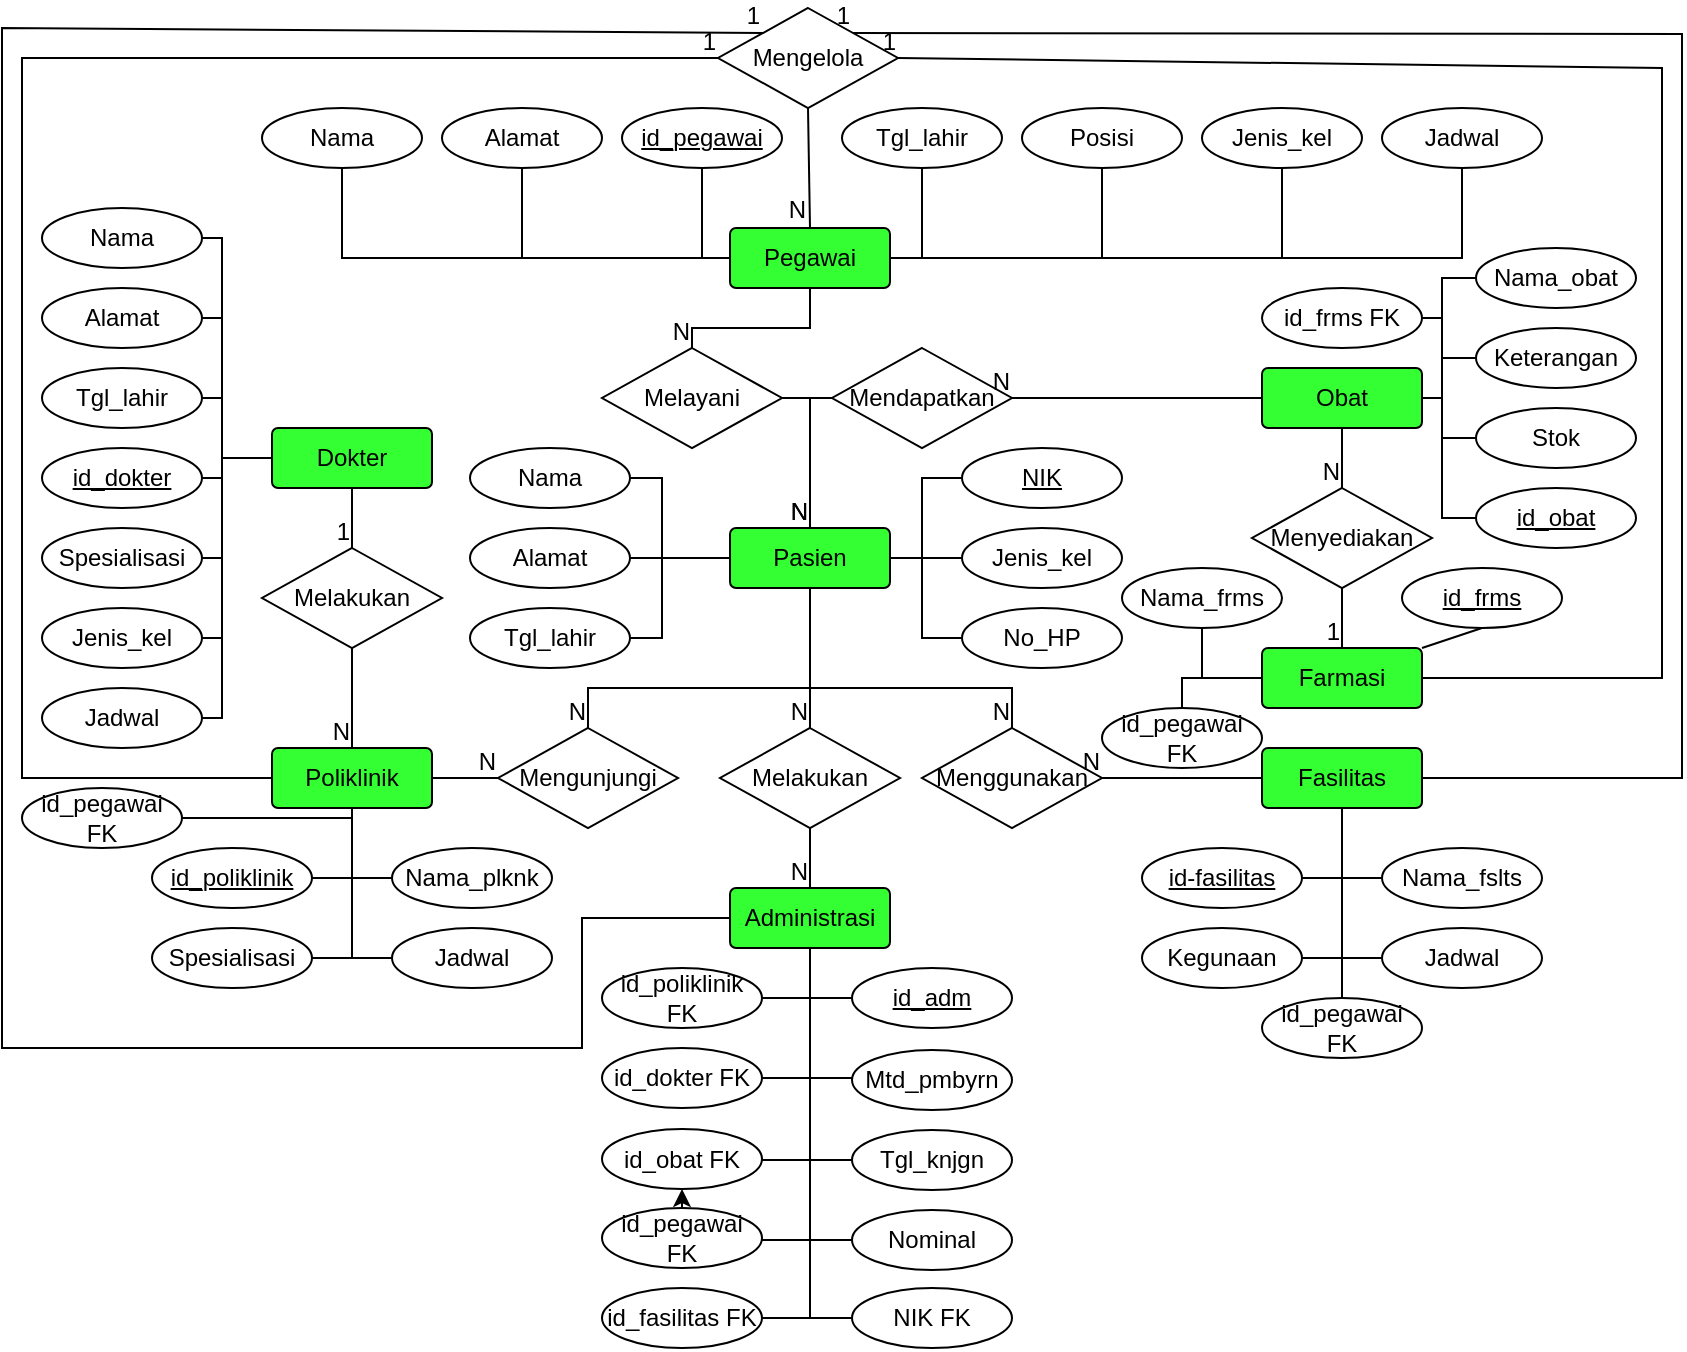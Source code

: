 <mxfile version="26.0.4">
  <diagram name="Halaman-1" id="hF6kQiKR3apISdms7EQg">
    <mxGraphModel dx="1034" dy="1627" grid="1" gridSize="10" guides="1" tooltips="1" connect="1" arrows="1" fold="1" page="1" pageScale="1" pageWidth="827" pageHeight="1169" math="0" shadow="0">
      <root>
        <mxCell id="0" />
        <mxCell id="1" parent="0" />
        <mxCell id="pL62GG7J2505InTliQbV-1" value="Pasien" style="rounded=1;arcSize=10;whiteSpace=wrap;html=1;align=center;fillColor=#33FF33;" parent="1" vertex="1">
          <mxGeometry x="484" y="-820" width="80" height="30" as="geometry" />
        </mxCell>
        <mxCell id="pL62GG7J2505InTliQbV-2" value="Administrasi" style="rounded=1;arcSize=10;whiteSpace=wrap;html=1;align=center;fillColor=#33FF33;" parent="1" vertex="1">
          <mxGeometry x="484" y="-640" width="80" height="30" as="geometry" />
        </mxCell>
        <mxCell id="pL62GG7J2505InTliQbV-3" value="Poliklinik" style="rounded=1;arcSize=10;whiteSpace=wrap;html=1;align=center;fillColor=#33FF33;" parent="1" vertex="1">
          <mxGeometry x="255" y="-710" width="80" height="30" as="geometry" />
        </mxCell>
        <mxCell id="pL62GG7J2505InTliQbV-4" value="Dokter" style="rounded=1;arcSize=10;whiteSpace=wrap;html=1;align=center;fillColor=#33FF33;" parent="1" vertex="1">
          <mxGeometry x="255" y="-870" width="80" height="30" as="geometry" />
        </mxCell>
        <mxCell id="pL62GG7J2505InTliQbV-5" value="Farmasi" style="rounded=1;arcSize=10;whiteSpace=wrap;html=1;align=center;fillColor=#33FF33;" parent="1" vertex="1">
          <mxGeometry x="750" y="-760" width="80" height="30" as="geometry" />
        </mxCell>
        <mxCell id="pL62GG7J2505InTliQbV-6" value="Obat" style="rounded=1;arcSize=10;whiteSpace=wrap;html=1;align=center;fillColor=#33FF33;" parent="1" vertex="1">
          <mxGeometry x="750" y="-900" width="80" height="30" as="geometry" />
        </mxCell>
        <mxCell id="pL62GG7J2505InTliQbV-7" value="Pegawai" style="rounded=1;arcSize=10;whiteSpace=wrap;html=1;align=center;fillColor=#33FF33;" parent="1" vertex="1">
          <mxGeometry x="484" y="-970" width="80" height="30" as="geometry" />
        </mxCell>
        <mxCell id="pL62GG7J2505InTliQbV-8" value="Fasilitas" style="rounded=1;arcSize=10;whiteSpace=wrap;html=1;align=center;fillColor=#33FF33;" parent="1" vertex="1">
          <mxGeometry x="750" y="-710" width="80" height="30" as="geometry" />
        </mxCell>
        <mxCell id="8eHXAUedLKpR5EIVdrg8-1" value="NIK" style="ellipse;whiteSpace=wrap;html=1;align=center;fontStyle=4;" parent="1" vertex="1">
          <mxGeometry x="600" y="-860" width="80" height="30" as="geometry" />
        </mxCell>
        <mxCell id="8eHXAUedLKpR5EIVdrg8-2" value="Alamat" style="ellipse;whiteSpace=wrap;html=1;align=center;" parent="1" vertex="1">
          <mxGeometry x="354" y="-820" width="80" height="30" as="geometry" />
        </mxCell>
        <mxCell id="8eHXAUedLKpR5EIVdrg8-3" value="Nama" style="ellipse;whiteSpace=wrap;html=1;align=center;" parent="1" vertex="1">
          <mxGeometry x="354" y="-860" width="80" height="30" as="geometry" />
        </mxCell>
        <mxCell id="8eHXAUedLKpR5EIVdrg8-4" value="Tgl_lahir" style="ellipse;whiteSpace=wrap;html=1;align=center;" parent="1" vertex="1">
          <mxGeometry x="354" y="-780" width="80" height="30" as="geometry" />
        </mxCell>
        <mxCell id="8eHXAUedLKpR5EIVdrg8-5" value="No_HP" style="ellipse;whiteSpace=wrap;html=1;align=center;" parent="1" vertex="1">
          <mxGeometry x="600" y="-780" width="80" height="30" as="geometry" />
        </mxCell>
        <mxCell id="8eHXAUedLKpR5EIVdrg8-14" value="Melakukan" style="shape=rhombus;perimeter=rhombusPerimeter;whiteSpace=wrap;html=1;align=center;" parent="1" vertex="1">
          <mxGeometry x="479" y="-720" width="90" height="50" as="geometry" />
        </mxCell>
        <mxCell id="8eHXAUedLKpR5EIVdrg8-17" value="" style="endArrow=none;html=1;rounded=0;entryX=0.5;entryY=0;entryDx=0;entryDy=0;exitX=0.5;exitY=1;exitDx=0;exitDy=0;" parent="1" source="pL62GG7J2505InTliQbV-1" target="8eHXAUedLKpR5EIVdrg8-14" edge="1">
          <mxGeometry relative="1" as="geometry">
            <mxPoint x="364" y="-700" as="sourcePoint" />
            <mxPoint x="524" y="-700" as="targetPoint" />
          </mxGeometry>
        </mxCell>
        <mxCell id="8eHXAUedLKpR5EIVdrg8-18" value="N" style="resizable=0;html=1;whiteSpace=wrap;align=right;verticalAlign=bottom;" parent="8eHXAUedLKpR5EIVdrg8-17" connectable="0" vertex="1">
          <mxGeometry x="1" relative="1" as="geometry" />
        </mxCell>
        <mxCell id="8eHXAUedLKpR5EIVdrg8-19" value="" style="endArrow=none;html=1;rounded=0;entryX=0.5;entryY=0;entryDx=0;entryDy=0;exitX=0.5;exitY=1;exitDx=0;exitDy=0;" parent="1" source="8eHXAUedLKpR5EIVdrg8-14" target="pL62GG7J2505InTliQbV-2" edge="1">
          <mxGeometry relative="1" as="geometry">
            <mxPoint x="550" y="-660" as="sourcePoint" />
            <mxPoint x="524" y="-630" as="targetPoint" />
          </mxGeometry>
        </mxCell>
        <mxCell id="8eHXAUedLKpR5EIVdrg8-20" value="N" style="resizable=0;html=1;whiteSpace=wrap;align=right;verticalAlign=bottom;" parent="8eHXAUedLKpR5EIVdrg8-19" connectable="0" vertex="1">
          <mxGeometry x="1" relative="1" as="geometry" />
        </mxCell>
        <mxCell id="8eHXAUedLKpR5EIVdrg8-21" value="id_adm" style="ellipse;whiteSpace=wrap;html=1;align=center;fontStyle=4;" parent="1" vertex="1">
          <mxGeometry x="545" y="-600" width="80" height="30" as="geometry" />
        </mxCell>
        <mxCell id="8eHXAUedLKpR5EIVdrg8-22" value="Mtd_pmbyrn" style="ellipse;whiteSpace=wrap;html=1;align=center;" parent="1" vertex="1">
          <mxGeometry x="545" y="-559" width="80" height="30" as="geometry" />
        </mxCell>
        <mxCell id="8eHXAUedLKpR5EIVdrg8-23" value="Tgl_knjgn" style="ellipse;whiteSpace=wrap;html=1;align=center;" parent="1" vertex="1">
          <mxGeometry x="545" y="-519" width="80" height="30" as="geometry" />
        </mxCell>
        <mxCell id="8eHXAUedLKpR5EIVdrg8-27" value="Mendapatkan" style="shape=rhombus;perimeter=rhombusPerimeter;whiteSpace=wrap;html=1;align=center;" parent="1" vertex="1">
          <mxGeometry x="535" y="-910" width="90" height="50" as="geometry" />
        </mxCell>
        <mxCell id="8eHXAUedLKpR5EIVdrg8-30" value="Menyediakan" style="shape=rhombus;perimeter=rhombusPerimeter;whiteSpace=wrap;html=1;align=center;" parent="1" vertex="1">
          <mxGeometry x="745" y="-840" width="90" height="50" as="geometry" />
        </mxCell>
        <mxCell id="8eHXAUedLKpR5EIVdrg8-31" value="" style="endArrow=none;html=1;rounded=0;exitX=0;exitY=0.5;exitDx=0;exitDy=0;entryX=0.5;entryY=0;entryDx=0;entryDy=0;" parent="1" source="8eHXAUedLKpR5EIVdrg8-27" target="pL62GG7J2505InTliQbV-1" edge="1">
          <mxGeometry relative="1" as="geometry">
            <mxPoint x="675" y="-750" as="sourcePoint" />
            <mxPoint x="741" y="-910" as="targetPoint" />
            <Array as="points">
              <mxPoint x="524" y="-885" />
            </Array>
          </mxGeometry>
        </mxCell>
        <mxCell id="8eHXAUedLKpR5EIVdrg8-32" value="N" style="resizable=0;html=1;whiteSpace=wrap;align=right;verticalAlign=bottom;" parent="8eHXAUedLKpR5EIVdrg8-31" connectable="0" vertex="1">
          <mxGeometry x="1" relative="1" as="geometry" />
        </mxCell>
        <mxCell id="8eHXAUedLKpR5EIVdrg8-33" value="" style="endArrow=none;html=1;rounded=0;entryX=1;entryY=0.5;entryDx=0;entryDy=0;exitX=0;exitY=0.5;exitDx=0;exitDy=0;" parent="1" source="pL62GG7J2505InTliQbV-6" target="8eHXAUedLKpR5EIVdrg8-27" edge="1">
          <mxGeometry relative="1" as="geometry">
            <mxPoint x="685" y="-740" as="sourcePoint" />
            <mxPoint x="685" y="-700" as="targetPoint" />
          </mxGeometry>
        </mxCell>
        <mxCell id="8eHXAUedLKpR5EIVdrg8-34" value="N" style="resizable=0;html=1;whiteSpace=wrap;align=right;verticalAlign=bottom;" parent="8eHXAUedLKpR5EIVdrg8-33" connectable="0" vertex="1">
          <mxGeometry x="1" relative="1" as="geometry" />
        </mxCell>
        <mxCell id="8eHXAUedLKpR5EIVdrg8-37" value="" style="endArrow=none;html=1;rounded=0;exitX=0.5;exitY=1;exitDx=0;exitDy=0;entryX=0.5;entryY=0;entryDx=0;entryDy=0;" parent="1" source="pL62GG7J2505InTliQbV-6" target="8eHXAUedLKpR5EIVdrg8-30" edge="1">
          <mxGeometry relative="1" as="geometry">
            <mxPoint x="685" y="-960" as="sourcePoint" />
            <mxPoint x="741" y="-960" as="targetPoint" />
          </mxGeometry>
        </mxCell>
        <mxCell id="8eHXAUedLKpR5EIVdrg8-38" value="N" style="resizable=0;html=1;whiteSpace=wrap;align=right;verticalAlign=bottom;" parent="8eHXAUedLKpR5EIVdrg8-37" connectable="0" vertex="1">
          <mxGeometry x="1" relative="1" as="geometry" />
        </mxCell>
        <mxCell id="8eHXAUedLKpR5EIVdrg8-39" value="Menggunakan" style="shape=rhombus;perimeter=rhombusPerimeter;whiteSpace=wrap;html=1;align=center;" parent="1" vertex="1">
          <mxGeometry x="580" y="-720" width="90" height="50" as="geometry" />
        </mxCell>
        <mxCell id="8eHXAUedLKpR5EIVdrg8-40" value="Mengunjungi" style="shape=rhombus;perimeter=rhombusPerimeter;whiteSpace=wrap;html=1;align=center;" parent="1" vertex="1">
          <mxGeometry x="368" y="-720" width="90" height="50" as="geometry" />
        </mxCell>
        <mxCell id="8eHXAUedLKpR5EIVdrg8-41" value="" style="endArrow=none;html=1;rounded=0;entryX=0.5;entryY=0;entryDx=0;entryDy=0;exitX=0.5;exitY=1;exitDx=0;exitDy=0;" parent="1" source="pL62GG7J2505InTliQbV-1" target="8eHXAUedLKpR5EIVdrg8-40" edge="1">
          <mxGeometry relative="1" as="geometry">
            <mxPoint x="534" y="-780" as="sourcePoint" />
            <mxPoint x="534" y="-740" as="targetPoint" />
            <Array as="points">
              <mxPoint x="524" y="-740" />
              <mxPoint x="413" y="-740" />
            </Array>
          </mxGeometry>
        </mxCell>
        <mxCell id="8eHXAUedLKpR5EIVdrg8-42" value="N" style="resizable=0;html=1;whiteSpace=wrap;align=right;verticalAlign=bottom;" parent="8eHXAUedLKpR5EIVdrg8-41" connectable="0" vertex="1">
          <mxGeometry x="1" relative="1" as="geometry" />
        </mxCell>
        <mxCell id="8eHXAUedLKpR5EIVdrg8-43" value="" style="endArrow=none;html=1;rounded=0;entryX=0.5;entryY=0;entryDx=0;entryDy=0;exitX=0.5;exitY=1;exitDx=0;exitDy=0;" parent="1" source="pL62GG7J2505InTliQbV-1" target="8eHXAUedLKpR5EIVdrg8-39" edge="1">
          <mxGeometry relative="1" as="geometry">
            <mxPoint x="544" y="-770" as="sourcePoint" />
            <mxPoint x="544" y="-730" as="targetPoint" />
            <Array as="points">
              <mxPoint x="524" y="-740" />
              <mxPoint x="625" y="-740" />
            </Array>
          </mxGeometry>
        </mxCell>
        <mxCell id="8eHXAUedLKpR5EIVdrg8-44" value="N" style="resizable=0;html=1;whiteSpace=wrap;align=right;verticalAlign=bottom;" parent="8eHXAUedLKpR5EIVdrg8-43" connectable="0" vertex="1">
          <mxGeometry x="1" relative="1" as="geometry" />
        </mxCell>
        <mxCell id="8eHXAUedLKpR5EIVdrg8-45" value="" style="endArrow=none;html=1;rounded=0;exitX=1;exitY=0.5;exitDx=0;exitDy=0;entryX=0;entryY=0.5;entryDx=0;entryDy=0;" parent="1" source="pL62GG7J2505InTliQbV-3" target="8eHXAUedLKpR5EIVdrg8-40" edge="1">
          <mxGeometry relative="1" as="geometry">
            <mxPoint x="549" y="-730" as="sourcePoint" />
            <mxPoint x="355" y="-670" as="targetPoint" />
          </mxGeometry>
        </mxCell>
        <mxCell id="8eHXAUedLKpR5EIVdrg8-46" value="N" style="resizable=0;html=1;whiteSpace=wrap;align=right;verticalAlign=bottom;" parent="8eHXAUedLKpR5EIVdrg8-45" connectable="0" vertex="1">
          <mxGeometry x="1" relative="1" as="geometry" />
        </mxCell>
        <mxCell id="8eHXAUedLKpR5EIVdrg8-47" value="" style="endArrow=none;html=1;rounded=0;entryX=1;entryY=0.5;entryDx=0;entryDy=0;exitX=0;exitY=0.5;exitDx=0;exitDy=0;" parent="1" source="pL62GG7J2505InTliQbV-8" target="8eHXAUedLKpR5EIVdrg8-39" edge="1">
          <mxGeometry relative="1" as="geometry">
            <mxPoint x="685" y="-680" as="sourcePoint" />
            <mxPoint x="755" y="-670" as="targetPoint" />
          </mxGeometry>
        </mxCell>
        <mxCell id="8eHXAUedLKpR5EIVdrg8-48" value="N" style="resizable=0;html=1;whiteSpace=wrap;align=right;verticalAlign=bottom;" parent="8eHXAUedLKpR5EIVdrg8-47" connectable="0" vertex="1">
          <mxGeometry x="1" relative="1" as="geometry" />
        </mxCell>
        <mxCell id="8eHXAUedLKpR5EIVdrg8-49" value="Melakukan" style="shape=rhombus;perimeter=rhombusPerimeter;whiteSpace=wrap;html=1;align=center;" parent="1" vertex="1">
          <mxGeometry x="250" y="-810" width="90" height="50" as="geometry" />
        </mxCell>
        <mxCell id="8eHXAUedLKpR5EIVdrg8-50" value="" style="endArrow=none;html=1;rounded=0;exitX=0.5;exitY=1;exitDx=0;exitDy=0;entryX=0.5;entryY=0;entryDx=0;entryDy=0;" parent="1" source="8eHXAUedLKpR5EIVdrg8-49" target="pL62GG7J2505InTliQbV-3" edge="1">
          <mxGeometry relative="1" as="geometry">
            <mxPoint x="350" y="-715" as="sourcePoint" />
            <mxPoint x="383" y="-715" as="targetPoint" />
          </mxGeometry>
        </mxCell>
        <mxCell id="8eHXAUedLKpR5EIVdrg8-51" value="N" style="resizable=0;html=1;whiteSpace=wrap;align=right;verticalAlign=bottom;" parent="8eHXAUedLKpR5EIVdrg8-50" connectable="0" vertex="1">
          <mxGeometry x="1" relative="1" as="geometry" />
        </mxCell>
        <mxCell id="8eHXAUedLKpR5EIVdrg8-52" value="" style="endArrow=none;html=1;rounded=0;exitX=0.5;exitY=1;exitDx=0;exitDy=0;entryX=0.5;entryY=0;entryDx=0;entryDy=0;" parent="1" source="pL62GG7J2505InTliQbV-4" target="8eHXAUedLKpR5EIVdrg8-49" edge="1">
          <mxGeometry relative="1" as="geometry">
            <mxPoint x="470" y="-750" as="sourcePoint" />
            <mxPoint x="630" y="-750" as="targetPoint" />
          </mxGeometry>
        </mxCell>
        <mxCell id="8eHXAUedLKpR5EIVdrg8-53" value="1" style="resizable=0;html=1;whiteSpace=wrap;align=right;verticalAlign=bottom;" parent="8eHXAUedLKpR5EIVdrg8-52" connectable="0" vertex="1">
          <mxGeometry x="1" relative="1" as="geometry" />
        </mxCell>
        <mxCell id="8eHXAUedLKpR5EIVdrg8-54" value="" style="endArrow=none;html=1;rounded=0;exitX=0.5;exitY=1;exitDx=0;exitDy=0;entryX=0.5;entryY=0;entryDx=0;entryDy=0;" parent="1" source="8eHXAUedLKpR5EIVdrg8-30" target="pL62GG7J2505InTliQbV-5" edge="1">
          <mxGeometry relative="1" as="geometry">
            <mxPoint x="451" y="-800" as="sourcePoint" />
            <mxPoint x="451" y="-770" as="targetPoint" />
          </mxGeometry>
        </mxCell>
        <mxCell id="8eHXAUedLKpR5EIVdrg8-55" value="1" style="resizable=0;html=1;whiteSpace=wrap;align=right;verticalAlign=bottom;" parent="8eHXAUedLKpR5EIVdrg8-54" connectable="0" vertex="1">
          <mxGeometry x="1" relative="1" as="geometry" />
        </mxCell>
        <mxCell id="8eHXAUedLKpR5EIVdrg8-56" value="Melayani" style="shape=rhombus;perimeter=rhombusPerimeter;whiteSpace=wrap;html=1;align=center;" parent="1" vertex="1">
          <mxGeometry x="420" y="-910" width="90" height="50" as="geometry" />
        </mxCell>
        <mxCell id="8eHXAUedLKpR5EIVdrg8-57" value="Mengelola" style="shape=rhombus;perimeter=rhombusPerimeter;whiteSpace=wrap;html=1;align=center;" parent="1" vertex="1">
          <mxGeometry x="478" y="-1080" width="90" height="50" as="geometry" />
        </mxCell>
        <mxCell id="8eHXAUedLKpR5EIVdrg8-63" value="" style="endArrow=none;html=1;rounded=0;exitX=1;exitY=0.5;exitDx=0;exitDy=0;entryX=0.5;entryY=0;entryDx=0;entryDy=0;" parent="1" source="8eHXAUedLKpR5EIVdrg8-56" target="pL62GG7J2505InTliQbV-1" edge="1">
          <mxGeometry relative="1" as="geometry">
            <mxPoint x="653" y="-872" as="sourcePoint" />
            <mxPoint x="574" y="-810" as="targetPoint" />
            <Array as="points">
              <mxPoint x="524" y="-885" />
              <mxPoint x="524" y="-840" />
            </Array>
          </mxGeometry>
        </mxCell>
        <mxCell id="8eHXAUedLKpR5EIVdrg8-64" value="N" style="resizable=0;html=1;whiteSpace=wrap;align=right;verticalAlign=bottom;" parent="8eHXAUedLKpR5EIVdrg8-63" connectable="0" vertex="1">
          <mxGeometry x="1" relative="1" as="geometry" />
        </mxCell>
        <mxCell id="8eHXAUedLKpR5EIVdrg8-65" value="" style="endArrow=none;html=1;rounded=0;exitX=0.5;exitY=1;exitDx=0;exitDy=0;entryX=0.5;entryY=0;entryDx=0;entryDy=0;" parent="1" source="pL62GG7J2505InTliQbV-7" target="8eHXAUedLKpR5EIVdrg8-56" edge="1">
          <mxGeometry relative="1" as="geometry">
            <mxPoint x="663" y="-862" as="sourcePoint" />
            <mxPoint x="584" y="-800" as="targetPoint" />
            <Array as="points">
              <mxPoint x="524" y="-920" />
              <mxPoint x="465" y="-920" />
            </Array>
          </mxGeometry>
        </mxCell>
        <mxCell id="8eHXAUedLKpR5EIVdrg8-66" value="N" style="resizable=0;html=1;whiteSpace=wrap;align=right;verticalAlign=bottom;" parent="8eHXAUedLKpR5EIVdrg8-65" connectable="0" vertex="1">
          <mxGeometry x="1" relative="1" as="geometry" />
        </mxCell>
        <mxCell id="8eHXAUedLKpR5EIVdrg8-67" value="" style="endArrow=none;html=1;rounded=0;entryX=0;entryY=0.5;entryDx=0;entryDy=0;exitX=0;exitY=0.5;exitDx=0;exitDy=0;" parent="1" source="pL62GG7J2505InTliQbV-3" target="8eHXAUedLKpR5EIVdrg8-57" edge="1">
          <mxGeometry relative="1" as="geometry">
            <mxPoint x="250" y="-660" as="sourcePoint" />
            <mxPoint x="620" y="-990" as="targetPoint" />
            <Array as="points">
              <mxPoint x="130" y="-695" />
              <mxPoint x="130" y="-1055" />
            </Array>
          </mxGeometry>
        </mxCell>
        <mxCell id="8eHXAUedLKpR5EIVdrg8-68" value="1" style="resizable=0;html=1;whiteSpace=wrap;align=right;verticalAlign=bottom;" parent="8eHXAUedLKpR5EIVdrg8-67" connectable="0" vertex="1">
          <mxGeometry x="1" relative="1" as="geometry" />
        </mxCell>
        <mxCell id="8eHXAUedLKpR5EIVdrg8-69" value="" style="endArrow=none;html=1;rounded=0;entryX=1;entryY=0.5;entryDx=0;entryDy=0;exitX=1;exitY=0.5;exitDx=0;exitDy=0;" parent="1" source="pL62GG7J2505InTliQbV-5" target="8eHXAUedLKpR5EIVdrg8-57" edge="1">
          <mxGeometry relative="1" as="geometry">
            <mxPoint x="850" y="-740" as="sourcePoint" />
            <mxPoint x="305" y="-800" as="targetPoint" />
            <Array as="points">
              <mxPoint x="950" y="-745" />
              <mxPoint x="950" y="-1050" />
            </Array>
          </mxGeometry>
        </mxCell>
        <mxCell id="8eHXAUedLKpR5EIVdrg8-70" value="1" style="resizable=0;html=1;whiteSpace=wrap;align=right;verticalAlign=bottom;" parent="8eHXAUedLKpR5EIVdrg8-69" connectable="0" vertex="1">
          <mxGeometry x="1" relative="1" as="geometry" />
        </mxCell>
        <mxCell id="8eHXAUedLKpR5EIVdrg8-71" value="" style="endArrow=none;html=1;rounded=0;entryX=0;entryY=0;entryDx=0;entryDy=0;exitX=0;exitY=0.5;exitDx=0;exitDy=0;" parent="1" source="pL62GG7J2505InTliQbV-2" target="8eHXAUedLKpR5EIVdrg8-57" edge="1">
          <mxGeometry relative="1" as="geometry">
            <mxPoint x="210" y="-670" as="sourcePoint" />
            <mxPoint x="305" y="-800" as="targetPoint" />
            <Array as="points">
              <mxPoint x="470" y="-625" />
              <mxPoint x="410" y="-625" />
              <mxPoint x="410" y="-560" />
              <mxPoint x="120" y="-560" />
              <mxPoint x="120" y="-1070" />
            </Array>
          </mxGeometry>
        </mxCell>
        <mxCell id="8eHXAUedLKpR5EIVdrg8-72" value="1" style="resizable=0;html=1;whiteSpace=wrap;align=right;verticalAlign=bottom;" parent="8eHXAUedLKpR5EIVdrg8-71" connectable="0" vertex="1">
          <mxGeometry x="1" relative="1" as="geometry" />
        </mxCell>
        <mxCell id="8eHXAUedLKpR5EIVdrg8-73" value="" style="endArrow=none;html=1;rounded=0;exitX=1;exitY=0.5;exitDx=0;exitDy=0;entryX=1;entryY=0;entryDx=0;entryDy=0;" parent="1" source="pL62GG7J2505InTliQbV-8" target="8eHXAUedLKpR5EIVdrg8-57" edge="1">
          <mxGeometry relative="1" as="geometry">
            <mxPoint x="305" y="-830" as="sourcePoint" />
            <mxPoint x="305" y="-800" as="targetPoint" />
            <Array as="points">
              <mxPoint x="960" y="-695" />
              <mxPoint x="960" y="-1067" />
            </Array>
          </mxGeometry>
        </mxCell>
        <mxCell id="8eHXAUedLKpR5EIVdrg8-74" value="1" style="resizable=0;html=1;whiteSpace=wrap;align=right;verticalAlign=bottom;" parent="8eHXAUedLKpR5EIVdrg8-73" connectable="0" vertex="1">
          <mxGeometry x="1" relative="1" as="geometry" />
        </mxCell>
        <mxCell id="8eHXAUedLKpR5EIVdrg8-75" value="" style="endArrow=none;html=1;rounded=0;exitX=0.5;exitY=1;exitDx=0;exitDy=0;entryX=0.5;entryY=0;entryDx=0;entryDy=0;" parent="1" source="8eHXAUedLKpR5EIVdrg8-57" target="pL62GG7J2505InTliQbV-7" edge="1">
          <mxGeometry relative="1" as="geometry">
            <mxPoint x="494" y="-930" as="sourcePoint" />
            <mxPoint x="440" y="-893" as="targetPoint" />
          </mxGeometry>
        </mxCell>
        <mxCell id="8eHXAUedLKpR5EIVdrg8-76" value="N" style="resizable=0;html=1;whiteSpace=wrap;align=right;verticalAlign=bottom;" parent="8eHXAUedLKpR5EIVdrg8-75" connectable="0" vertex="1">
          <mxGeometry x="1" relative="1" as="geometry" />
        </mxCell>
        <mxCell id="8eHXAUedLKpR5EIVdrg8-77" value="id_frms" style="ellipse;whiteSpace=wrap;html=1;align=center;fontStyle=4;" parent="1" vertex="1">
          <mxGeometry x="820" y="-800" width="80" height="30" as="geometry" />
        </mxCell>
        <mxCell id="8eHXAUedLKpR5EIVdrg8-78" value="Nama_frms" style="ellipse;whiteSpace=wrap;html=1;align=center;" parent="1" vertex="1">
          <mxGeometry x="680" y="-800" width="80" height="30" as="geometry" />
        </mxCell>
        <mxCell id="8eHXAUedLKpR5EIVdrg8-83" value="id_dokter" style="ellipse;whiteSpace=wrap;html=1;align=center;fontStyle=4;" parent="1" vertex="1">
          <mxGeometry x="140" y="-860" width="80" height="30" as="geometry" />
        </mxCell>
        <mxCell id="8eHXAUedLKpR5EIVdrg8-85" value="Tgl_lahir" style="ellipse;whiteSpace=wrap;html=1;align=center;" parent="1" vertex="1">
          <mxGeometry x="140" y="-900" width="80" height="30" as="geometry" />
        </mxCell>
        <mxCell id="8eHXAUedLKpR5EIVdrg8-86" value="Jenis_kel" style="ellipse;whiteSpace=wrap;html=1;align=center;" parent="1" vertex="1">
          <mxGeometry x="140" y="-780" width="80" height="30" as="geometry" />
        </mxCell>
        <mxCell id="8eHXAUedLKpR5EIVdrg8-87" value="Jenis_kel" style="ellipse;whiteSpace=wrap;html=1;align=center;" parent="1" vertex="1">
          <mxGeometry x="600" y="-820" width="80" height="30" as="geometry" />
        </mxCell>
        <mxCell id="8eHXAUedLKpR5EIVdrg8-90" value="Alamat" style="ellipse;whiteSpace=wrap;html=1;align=center;" parent="1" vertex="1">
          <mxGeometry x="140" y="-940" width="80" height="30" as="geometry" />
        </mxCell>
        <mxCell id="8eHXAUedLKpR5EIVdrg8-91" value="Jadwal" style="ellipse;whiteSpace=wrap;html=1;align=center;" parent="1" vertex="1">
          <mxGeometry x="140" y="-740" width="80" height="30" as="geometry" />
        </mxCell>
        <mxCell id="8eHXAUedLKpR5EIVdrg8-92" value="Nama" style="ellipse;whiteSpace=wrap;html=1;align=center;" parent="1" vertex="1">
          <mxGeometry x="140" y="-980" width="80" height="30" as="geometry" />
        </mxCell>
        <mxCell id="8eHXAUedLKpR5EIVdrg8-93" value="Spesialisasi" style="ellipse;whiteSpace=wrap;html=1;align=center;" parent="1" vertex="1">
          <mxGeometry x="140" y="-820" width="80" height="30" as="geometry" />
        </mxCell>
        <mxCell id="8eHXAUedLKpR5EIVdrg8-101" value="id_pegawai" style="ellipse;whiteSpace=wrap;html=1;align=center;fontStyle=4;" parent="1" vertex="1">
          <mxGeometry x="430" y="-1030" width="80" height="30" as="geometry" />
        </mxCell>
        <mxCell id="8eHXAUedLKpR5EIVdrg8-102" value="Alamat" style="ellipse;whiteSpace=wrap;html=1;align=center;" parent="1" vertex="1">
          <mxGeometry x="340" y="-1030" width="80" height="30" as="geometry" />
        </mxCell>
        <mxCell id="8eHXAUedLKpR5EIVdrg8-103" value="Tgl_lahir" style="ellipse;whiteSpace=wrap;html=1;align=center;" parent="1" vertex="1">
          <mxGeometry x="540" y="-1030" width="80" height="30" as="geometry" />
        </mxCell>
        <mxCell id="8eHXAUedLKpR5EIVdrg8-104" value="Jenis_kel" style="ellipse;whiteSpace=wrap;html=1;align=center;" parent="1" vertex="1">
          <mxGeometry x="720" y="-1030" width="80" height="30" as="geometry" />
        </mxCell>
        <mxCell id="8eHXAUedLKpR5EIVdrg8-105" value="Jadwal" style="ellipse;whiteSpace=wrap;html=1;align=center;" parent="1" vertex="1">
          <mxGeometry x="810" y="-1030" width="80" height="30" as="geometry" />
        </mxCell>
        <mxCell id="8eHXAUedLKpR5EIVdrg8-107" value="Posisi" style="ellipse;whiteSpace=wrap;html=1;align=center;" parent="1" vertex="1">
          <mxGeometry x="630" y="-1030" width="80" height="30" as="geometry" />
        </mxCell>
        <mxCell id="8eHXAUedLKpR5EIVdrg8-108" value="Nama" style="ellipse;whiteSpace=wrap;html=1;align=center;" parent="1" vertex="1">
          <mxGeometry x="250" y="-1030" width="80" height="30" as="geometry" />
        </mxCell>
        <mxCell id="8eHXAUedLKpR5EIVdrg8-109" value="id_obat" style="ellipse;whiteSpace=wrap;html=1;align=center;fontStyle=4;" parent="1" vertex="1">
          <mxGeometry x="857" y="-840" width="80" height="30" as="geometry" />
        </mxCell>
        <mxCell id="8eHXAUedLKpR5EIVdrg8-110" value="Stok" style="ellipse;whiteSpace=wrap;html=1;align=center;" parent="1" vertex="1">
          <mxGeometry x="857" y="-880" width="80" height="30" as="geometry" />
        </mxCell>
        <mxCell id="8eHXAUedLKpR5EIVdrg8-111" value="Keterangan" style="ellipse;whiteSpace=wrap;html=1;align=center;" parent="1" vertex="1">
          <mxGeometry x="857" y="-920" width="80" height="30" as="geometry" />
        </mxCell>
        <mxCell id="8eHXAUedLKpR5EIVdrg8-112" value="Nama_obat" style="ellipse;whiteSpace=wrap;html=1;align=center;" parent="1" vertex="1">
          <mxGeometry x="857" y="-960" width="80" height="30" as="geometry" />
        </mxCell>
        <mxCell id="8eHXAUedLKpR5EIVdrg8-114" value="id_poliklinik" style="ellipse;whiteSpace=wrap;html=1;align=center;fontStyle=4;" parent="1" vertex="1">
          <mxGeometry x="195" y="-660" width="80" height="30" as="geometry" />
        </mxCell>
        <mxCell id="8eHXAUedLKpR5EIVdrg8-115" value="Nama_plknk" style="ellipse;whiteSpace=wrap;html=1;align=center;" parent="1" vertex="1">
          <mxGeometry x="315" y="-660" width="80" height="30" as="geometry" />
        </mxCell>
        <mxCell id="8eHXAUedLKpR5EIVdrg8-116" value="Jadwal" style="ellipse;whiteSpace=wrap;html=1;align=center;" parent="1" vertex="1">
          <mxGeometry x="315" y="-620" width="80" height="30" as="geometry" />
        </mxCell>
        <mxCell id="8eHXAUedLKpR5EIVdrg8-117" value="Spesialisasi" style="ellipse;whiteSpace=wrap;html=1;align=center;" parent="1" vertex="1">
          <mxGeometry x="195" y="-620" width="80" height="30" as="geometry" />
        </mxCell>
        <mxCell id="8eHXAUedLKpR5EIVdrg8-119" value="" style="endArrow=none;html=1;rounded=0;exitX=1;exitY=0.5;exitDx=0;exitDy=0;entryX=0.5;entryY=1;entryDx=0;entryDy=0;" parent="1" source="8eHXAUedLKpR5EIVdrg8-117" target="pL62GG7J2505InTliQbV-3" edge="1">
          <mxGeometry relative="1" as="geometry">
            <mxPoint x="265" y="-755" as="sourcePoint" />
            <mxPoint x="295" y="-700" as="targetPoint" />
            <Array as="points">
              <mxPoint x="295" y="-605" />
            </Array>
          </mxGeometry>
        </mxCell>
        <mxCell id="8eHXAUedLKpR5EIVdrg8-120" value="" style="endArrow=none;html=1;rounded=0;exitX=1;exitY=0.5;exitDx=0;exitDy=0;entryX=0.5;entryY=1;entryDx=0;entryDy=0;" parent="1" source="8eHXAUedLKpR5EIVdrg8-114" target="pL62GG7J2505InTliQbV-3" edge="1">
          <mxGeometry relative="1" as="geometry">
            <mxPoint x="285" y="-595" as="sourcePoint" />
            <mxPoint x="210" y="-680" as="targetPoint" />
            <Array as="points">
              <mxPoint x="295" y="-645" />
            </Array>
          </mxGeometry>
        </mxCell>
        <mxCell id="8eHXAUedLKpR5EIVdrg8-121" value="" style="endArrow=none;html=1;rounded=0;exitX=0;exitY=0.5;exitDx=0;exitDy=0;entryX=0.5;entryY=1;entryDx=0;entryDy=0;" parent="1" source="8eHXAUedLKpR5EIVdrg8-115" target="pL62GG7J2505InTliQbV-3" edge="1">
          <mxGeometry relative="1" as="geometry">
            <mxPoint x="285" y="-635" as="sourcePoint" />
            <mxPoint x="350" y="-680" as="targetPoint" />
            <Array as="points">
              <mxPoint x="295" y="-645" />
            </Array>
          </mxGeometry>
        </mxCell>
        <mxCell id="8eHXAUedLKpR5EIVdrg8-122" value="" style="endArrow=none;html=1;rounded=0;exitX=0;exitY=0.5;exitDx=0;exitDy=0;entryX=0.5;entryY=1;entryDx=0;entryDy=0;" parent="1" source="8eHXAUedLKpR5EIVdrg8-116" target="pL62GG7J2505InTliQbV-3" edge="1">
          <mxGeometry relative="1" as="geometry">
            <mxPoint x="285" y="-595" as="sourcePoint" />
            <mxPoint x="315" y="-670" as="targetPoint" />
            <Array as="points">
              <mxPoint x="295" y="-605" />
            </Array>
          </mxGeometry>
        </mxCell>
        <mxCell id="8eHXAUedLKpR5EIVdrg8-134" value="" style="endArrow=none;html=1;rounded=0;exitX=1;exitY=0.5;exitDx=0;exitDy=0;entryX=0.5;entryY=1;entryDx=0;entryDy=0;" parent="1" source="8eHXAUedLKpR5EIVdrg8-141" edge="1">
          <mxGeometry relative="1" as="geometry">
            <mxPoint x="760" y="-755" as="sourcePoint" />
            <mxPoint x="790" y="-680" as="targetPoint" />
            <Array as="points">
              <mxPoint x="790" y="-605" />
            </Array>
          </mxGeometry>
        </mxCell>
        <mxCell id="8eHXAUedLKpR5EIVdrg8-135" value="" style="endArrow=none;html=1;rounded=0;exitX=1;exitY=0.5;exitDx=0;exitDy=0;entryX=0.5;entryY=1;entryDx=0;entryDy=0;" parent="1" source="8eHXAUedLKpR5EIVdrg8-138" edge="1">
          <mxGeometry relative="1" as="geometry">
            <mxPoint x="780" y="-595" as="sourcePoint" />
            <mxPoint x="790" y="-680" as="targetPoint" />
            <Array as="points">
              <mxPoint x="790" y="-645" />
            </Array>
          </mxGeometry>
        </mxCell>
        <mxCell id="8eHXAUedLKpR5EIVdrg8-136" value="" style="endArrow=none;html=1;rounded=0;exitX=0;exitY=0.5;exitDx=0;exitDy=0;entryX=0.5;entryY=1;entryDx=0;entryDy=0;" parent="1" source="8eHXAUedLKpR5EIVdrg8-139" edge="1">
          <mxGeometry relative="1" as="geometry">
            <mxPoint x="780" y="-635" as="sourcePoint" />
            <mxPoint x="790" y="-680" as="targetPoint" />
            <Array as="points">
              <mxPoint x="790" y="-645" />
            </Array>
          </mxGeometry>
        </mxCell>
        <mxCell id="8eHXAUedLKpR5EIVdrg8-137" value="" style="endArrow=none;html=1;rounded=0;exitX=0;exitY=0.5;exitDx=0;exitDy=0;entryX=0.5;entryY=1;entryDx=0;entryDy=0;" parent="1" source="8eHXAUedLKpR5EIVdrg8-140" edge="1">
          <mxGeometry relative="1" as="geometry">
            <mxPoint x="780" y="-595" as="sourcePoint" />
            <mxPoint x="790" y="-680" as="targetPoint" />
            <Array as="points">
              <mxPoint x="790" y="-605" />
            </Array>
          </mxGeometry>
        </mxCell>
        <mxCell id="8eHXAUedLKpR5EIVdrg8-138" value="id-fasilitas" style="ellipse;whiteSpace=wrap;html=1;align=center;fontStyle=4;" parent="1" vertex="1">
          <mxGeometry x="690" y="-660" width="80" height="30" as="geometry" />
        </mxCell>
        <mxCell id="8eHXAUedLKpR5EIVdrg8-139" value="Nama_fslts" style="ellipse;whiteSpace=wrap;html=1;align=center;" parent="1" vertex="1">
          <mxGeometry x="810" y="-660" width="80" height="30" as="geometry" />
        </mxCell>
        <mxCell id="8eHXAUedLKpR5EIVdrg8-140" value="Jadwal" style="ellipse;whiteSpace=wrap;html=1;align=center;" parent="1" vertex="1">
          <mxGeometry x="810" y="-620" width="80" height="30" as="geometry" />
        </mxCell>
        <mxCell id="8eHXAUedLKpR5EIVdrg8-141" value="Kegunaan" style="ellipse;whiteSpace=wrap;html=1;align=center;" parent="1" vertex="1">
          <mxGeometry x="690" y="-620" width="80" height="30" as="geometry" />
        </mxCell>
        <mxCell id="8eHXAUedLKpR5EIVdrg8-146" value="" style="endArrow=none;html=1;rounded=0;exitX=1;exitY=0.5;exitDx=0;exitDy=0;entryX=0;entryY=0.5;entryDx=0;entryDy=0;" parent="1" source="8eHXAUedLKpR5EIVdrg8-3" target="pL62GG7J2505InTliQbV-1" edge="1">
          <mxGeometry relative="1" as="geometry">
            <mxPoint x="550" y="-800" as="sourcePoint" />
            <mxPoint x="710" y="-800" as="targetPoint" />
            <Array as="points">
              <mxPoint x="450" y="-845" />
              <mxPoint x="450" y="-805" />
            </Array>
          </mxGeometry>
        </mxCell>
        <mxCell id="8eHXAUedLKpR5EIVdrg8-147" value="" style="endArrow=none;html=1;rounded=0;exitX=1;exitY=0.5;exitDx=0;exitDy=0;entryX=0;entryY=0.5;entryDx=0;entryDy=0;" parent="1" source="8eHXAUedLKpR5EIVdrg8-4" target="pL62GG7J2505InTliQbV-1" edge="1">
          <mxGeometry relative="1" as="geometry">
            <mxPoint x="444" y="-835" as="sourcePoint" />
            <mxPoint x="494" y="-795" as="targetPoint" />
            <Array as="points">
              <mxPoint x="450" y="-765" />
              <mxPoint x="450" y="-805" />
            </Array>
          </mxGeometry>
        </mxCell>
        <mxCell id="8eHXAUedLKpR5EIVdrg8-148" value="" style="endArrow=none;html=1;rounded=0;exitX=1;exitY=0.5;exitDx=0;exitDy=0;entryX=0;entryY=0.5;entryDx=0;entryDy=0;" parent="1" source="8eHXAUedLKpR5EIVdrg8-2" target="pL62GG7J2505InTliQbV-1" edge="1">
          <mxGeometry relative="1" as="geometry">
            <mxPoint x="454" y="-825" as="sourcePoint" />
            <mxPoint x="504" y="-785" as="targetPoint" />
          </mxGeometry>
        </mxCell>
        <mxCell id="8eHXAUedLKpR5EIVdrg8-150" value="" style="endArrow=none;html=1;rounded=0;exitX=1;exitY=0.5;exitDx=0;exitDy=0;entryX=0;entryY=0.5;entryDx=0;entryDy=0;" parent="1" source="pL62GG7J2505InTliQbV-1" target="8eHXAUedLKpR5EIVdrg8-1" edge="1">
          <mxGeometry relative="1" as="geometry">
            <mxPoint x="444" y="-795" as="sourcePoint" />
            <mxPoint x="494" y="-795" as="targetPoint" />
            <Array as="points">
              <mxPoint x="580" y="-805" />
              <mxPoint x="580" y="-845" />
            </Array>
          </mxGeometry>
        </mxCell>
        <mxCell id="8eHXAUedLKpR5EIVdrg8-151" value="" style="endArrow=none;html=1;rounded=0;exitX=0;exitY=0.5;exitDx=0;exitDy=0;entryX=1;entryY=0.5;entryDx=0;entryDy=0;" parent="1" source="8eHXAUedLKpR5EIVdrg8-87" target="pL62GG7J2505InTliQbV-1" edge="1">
          <mxGeometry relative="1" as="geometry">
            <mxPoint x="444" y="-795" as="sourcePoint" />
            <mxPoint x="494" y="-795" as="targetPoint" />
          </mxGeometry>
        </mxCell>
        <mxCell id="8eHXAUedLKpR5EIVdrg8-152" value="" style="endArrow=none;html=1;rounded=0;exitX=0;exitY=0.5;exitDx=0;exitDy=0;entryX=1;entryY=0.5;entryDx=0;entryDy=0;" parent="1" source="8eHXAUedLKpR5EIVdrg8-5" target="pL62GG7J2505InTliQbV-1" edge="1">
          <mxGeometry relative="1" as="geometry">
            <mxPoint x="610" y="-795" as="sourcePoint" />
            <mxPoint x="574" y="-795" as="targetPoint" />
            <Array as="points">
              <mxPoint x="580" y="-765" />
              <mxPoint x="580" y="-805" />
            </Array>
          </mxGeometry>
        </mxCell>
        <mxCell id="8eHXAUedLKpR5EIVdrg8-153" value="" style="endArrow=none;html=1;rounded=0;exitX=1;exitY=0.5;exitDx=0;exitDy=0;entryX=0;entryY=0.5;entryDx=0;entryDy=0;" parent="1" source="8eHXAUedLKpR5EIVdrg8-92" target="pL62GG7J2505InTliQbV-4" edge="1">
          <mxGeometry relative="1" as="geometry">
            <mxPoint x="444" y="-795" as="sourcePoint" />
            <mxPoint x="494" y="-795" as="targetPoint" />
            <Array as="points">
              <mxPoint x="230" y="-965" />
              <mxPoint x="230" y="-855" />
            </Array>
          </mxGeometry>
        </mxCell>
        <mxCell id="8eHXAUedLKpR5EIVdrg8-154" value="" style="endArrow=none;html=1;rounded=0;exitX=1;exitY=0.5;exitDx=0;exitDy=0;entryX=0;entryY=0.5;entryDx=0;entryDy=0;" parent="1" source="8eHXAUedLKpR5EIVdrg8-85" target="pL62GG7J2505InTliQbV-4" edge="1">
          <mxGeometry relative="1" as="geometry">
            <mxPoint x="230" y="-955" as="sourcePoint" />
            <mxPoint x="250" y="-860" as="targetPoint" />
            <Array as="points">
              <mxPoint x="230" y="-885" />
              <mxPoint x="230" y="-855" />
            </Array>
          </mxGeometry>
        </mxCell>
        <mxCell id="8eHXAUedLKpR5EIVdrg8-155" value="" style="endArrow=none;html=1;rounded=0;exitX=1;exitY=0.5;exitDx=0;exitDy=0;entryX=0;entryY=0.5;entryDx=0;entryDy=0;" parent="1" source="8eHXAUedLKpR5EIVdrg8-83" target="pL62GG7J2505InTliQbV-4" edge="1">
          <mxGeometry relative="1" as="geometry">
            <mxPoint x="240" y="-945" as="sourcePoint" />
            <mxPoint x="275" y="-835" as="targetPoint" />
            <Array as="points">
              <mxPoint x="230" y="-845" />
              <mxPoint x="230" y="-855" />
            </Array>
          </mxGeometry>
        </mxCell>
        <mxCell id="8eHXAUedLKpR5EIVdrg8-156" value="" style="endArrow=none;html=1;rounded=0;exitX=1;exitY=0.5;exitDx=0;exitDy=0;entryX=0;entryY=0.5;entryDx=0;entryDy=0;" parent="1" source="8eHXAUedLKpR5EIVdrg8-90" target="pL62GG7J2505InTliQbV-4" edge="1">
          <mxGeometry relative="1" as="geometry">
            <mxPoint x="250" y="-935" as="sourcePoint" />
            <mxPoint x="285" y="-825" as="targetPoint" />
            <Array as="points">
              <mxPoint x="230" y="-925" />
              <mxPoint x="230" y="-855" />
            </Array>
          </mxGeometry>
        </mxCell>
        <mxCell id="8eHXAUedLKpR5EIVdrg8-157" value="" style="endArrow=none;html=1;rounded=0;exitX=1;exitY=0.5;exitDx=0;exitDy=0;entryX=0;entryY=0.5;entryDx=0;entryDy=0;" parent="1" source="8eHXAUedLKpR5EIVdrg8-93" target="pL62GG7J2505InTliQbV-4" edge="1">
          <mxGeometry relative="1" as="geometry">
            <mxPoint x="230" y="-835" as="sourcePoint" />
            <mxPoint x="265" y="-845" as="targetPoint" />
            <Array as="points">
              <mxPoint x="230" y="-805" />
              <mxPoint x="230" y="-855" />
            </Array>
          </mxGeometry>
        </mxCell>
        <mxCell id="8eHXAUedLKpR5EIVdrg8-158" value="" style="endArrow=none;html=1;rounded=0;exitX=1;exitY=0.5;exitDx=0;exitDy=0;entryX=0;entryY=0.5;entryDx=0;entryDy=0;" parent="1" source="8eHXAUedLKpR5EIVdrg8-86" target="pL62GG7J2505InTliQbV-4" edge="1">
          <mxGeometry relative="1" as="geometry">
            <mxPoint x="240" y="-825" as="sourcePoint" />
            <mxPoint x="275" y="-835" as="targetPoint" />
            <Array as="points">
              <mxPoint x="230" y="-765" />
              <mxPoint x="230" y="-855" />
            </Array>
          </mxGeometry>
        </mxCell>
        <mxCell id="8eHXAUedLKpR5EIVdrg8-159" value="" style="endArrow=none;html=1;rounded=0;exitX=1;exitY=0.5;exitDx=0;exitDy=0;entryX=0;entryY=0.5;entryDx=0;entryDy=0;" parent="1" source="8eHXAUedLKpR5EIVdrg8-91" target="pL62GG7J2505InTliQbV-4" edge="1">
          <mxGeometry relative="1" as="geometry">
            <mxPoint x="250" y="-815" as="sourcePoint" />
            <mxPoint x="285" y="-825" as="targetPoint" />
            <Array as="points">
              <mxPoint x="230" y="-725" />
              <mxPoint x="230" y="-855" />
            </Array>
          </mxGeometry>
        </mxCell>
        <mxCell id="8eHXAUedLKpR5EIVdrg8-160" value="" style="endArrow=none;html=1;rounded=0;exitX=0.5;exitY=1;exitDx=0;exitDy=0;entryX=0;entryY=0.5;entryDx=0;entryDy=0;" parent="1" source="8eHXAUedLKpR5EIVdrg8-108" target="pL62GG7J2505InTliQbV-7" edge="1">
          <mxGeometry relative="1" as="geometry">
            <mxPoint x="510" y="-910" as="sourcePoint" />
            <mxPoint x="330" y="-960" as="targetPoint" />
            <Array as="points">
              <mxPoint x="290" y="-955" />
            </Array>
          </mxGeometry>
        </mxCell>
        <mxCell id="8eHXAUedLKpR5EIVdrg8-161" value="" style="endArrow=none;html=1;rounded=0;exitX=0;exitY=0.5;exitDx=0;exitDy=0;entryX=0.5;entryY=1;entryDx=0;entryDy=0;" parent="1" source="pL62GG7J2505InTliQbV-7" target="8eHXAUedLKpR5EIVdrg8-102" edge="1">
          <mxGeometry relative="1" as="geometry">
            <mxPoint x="300" y="-990" as="sourcePoint" />
            <mxPoint x="340" y="-950" as="targetPoint" />
            <Array as="points">
              <mxPoint x="380" y="-955" />
            </Array>
          </mxGeometry>
        </mxCell>
        <mxCell id="8eHXAUedLKpR5EIVdrg8-162" value="" style="endArrow=none;html=1;rounded=0;exitX=0.5;exitY=1;exitDx=0;exitDy=0;entryX=0;entryY=0.5;entryDx=0;entryDy=0;" parent="1" source="8eHXAUedLKpR5EIVdrg8-101" target="pL62GG7J2505InTliQbV-7" edge="1">
          <mxGeometry relative="1" as="geometry">
            <mxPoint x="310" y="-980" as="sourcePoint" />
            <mxPoint x="350" y="-940" as="targetPoint" />
            <Array as="points">
              <mxPoint x="470" y="-955" />
            </Array>
          </mxGeometry>
        </mxCell>
        <mxCell id="8eHXAUedLKpR5EIVdrg8-163" value="" style="endArrow=none;html=1;rounded=0;exitX=0.5;exitY=1;exitDx=0;exitDy=0;entryX=1;entryY=0.5;entryDx=0;entryDy=0;" parent="1" source="8eHXAUedLKpR5EIVdrg8-103" target="pL62GG7J2505InTliQbV-7" edge="1">
          <mxGeometry relative="1" as="geometry">
            <mxPoint x="580" y="-990" as="sourcePoint" />
            <mxPoint x="360" y="-930" as="targetPoint" />
            <Array as="points">
              <mxPoint x="580" y="-955" />
            </Array>
          </mxGeometry>
        </mxCell>
        <mxCell id="8eHXAUedLKpR5EIVdrg8-164" value="" style="endArrow=none;html=1;rounded=0;exitX=0.5;exitY=1;exitDx=0;exitDy=0;entryX=1;entryY=0.5;entryDx=0;entryDy=0;" parent="1" source="8eHXAUedLKpR5EIVdrg8-107" target="pL62GG7J2505InTliQbV-7" edge="1">
          <mxGeometry relative="1" as="geometry">
            <mxPoint x="330" y="-960" as="sourcePoint" />
            <mxPoint x="370" y="-920" as="targetPoint" />
            <Array as="points">
              <mxPoint x="670" y="-955" />
            </Array>
          </mxGeometry>
        </mxCell>
        <mxCell id="8eHXAUedLKpR5EIVdrg8-165" value="" style="endArrow=none;html=1;rounded=0;exitX=0.5;exitY=1;exitDx=0;exitDy=0;entryX=1;entryY=0.5;entryDx=0;entryDy=0;" parent="1" source="8eHXAUedLKpR5EIVdrg8-104" target="pL62GG7J2505InTliQbV-7" edge="1">
          <mxGeometry relative="1" as="geometry">
            <mxPoint x="340" y="-950" as="sourcePoint" />
            <mxPoint x="380" y="-910" as="targetPoint" />
            <Array as="points">
              <mxPoint x="760" y="-955" />
            </Array>
          </mxGeometry>
        </mxCell>
        <mxCell id="8eHXAUedLKpR5EIVdrg8-166" value="" style="endArrow=none;html=1;rounded=0;exitX=0.5;exitY=1;exitDx=0;exitDy=0;entryX=1;entryY=0.5;entryDx=0;entryDy=0;" parent="1" source="8eHXAUedLKpR5EIVdrg8-105" target="pL62GG7J2505InTliQbV-7" edge="1">
          <mxGeometry relative="1" as="geometry">
            <mxPoint x="350" y="-940" as="sourcePoint" />
            <mxPoint x="390" y="-900" as="targetPoint" />
            <Array as="points">
              <mxPoint x="850" y="-955" />
            </Array>
          </mxGeometry>
        </mxCell>
        <mxCell id="8eHXAUedLKpR5EIVdrg8-167" value="" style="endArrow=none;html=1;rounded=0;exitX=1;exitY=0.5;exitDx=0;exitDy=0;entryX=0;entryY=0.5;entryDx=0;entryDy=0;" parent="1" source="pL62GG7J2505InTliQbV-6" target="8eHXAUedLKpR5EIVdrg8-112" edge="1">
          <mxGeometry relative="1" as="geometry">
            <mxPoint x="660" y="-940" as="sourcePoint" />
            <mxPoint x="820" y="-940" as="targetPoint" />
            <Array as="points">
              <mxPoint x="840" y="-885" />
              <mxPoint x="840" y="-945" />
            </Array>
          </mxGeometry>
        </mxCell>
        <mxCell id="8eHXAUedLKpR5EIVdrg8-168" value="" style="endArrow=none;html=1;rounded=0;exitX=1;exitY=0.5;exitDx=0;exitDy=0;entryX=0;entryY=0.5;entryDx=0;entryDy=0;" parent="1" source="pL62GG7J2505InTliQbV-6" target="8eHXAUedLKpR5EIVdrg8-111" edge="1">
          <mxGeometry relative="1" as="geometry">
            <mxPoint x="840" y="-875" as="sourcePoint" />
            <mxPoint x="867" y="-935" as="targetPoint" />
            <Array as="points">
              <mxPoint x="840" y="-885" />
              <mxPoint x="840" y="-905" />
            </Array>
          </mxGeometry>
        </mxCell>
        <mxCell id="8eHXAUedLKpR5EIVdrg8-169" value="" style="endArrow=none;html=1;rounded=0;exitX=1;exitY=0.5;exitDx=0;exitDy=0;entryX=0;entryY=0.5;entryDx=0;entryDy=0;" parent="1" source="pL62GG7J2505InTliQbV-6" target="8eHXAUedLKpR5EIVdrg8-110" edge="1">
          <mxGeometry relative="1" as="geometry">
            <mxPoint x="850" y="-865" as="sourcePoint" />
            <mxPoint x="877" y="-925" as="targetPoint" />
            <Array as="points">
              <mxPoint x="840" y="-885" />
              <mxPoint x="840" y="-865" />
            </Array>
          </mxGeometry>
        </mxCell>
        <mxCell id="8eHXAUedLKpR5EIVdrg8-170" value="" style="endArrow=none;html=1;rounded=0;exitX=1;exitY=0.5;exitDx=0;exitDy=0;entryX=0;entryY=0.5;entryDx=0;entryDy=0;" parent="1" source="pL62GG7J2505InTliQbV-6" target="8eHXAUedLKpR5EIVdrg8-109" edge="1">
          <mxGeometry relative="1" as="geometry">
            <mxPoint x="860" y="-855" as="sourcePoint" />
            <mxPoint x="887" y="-915" as="targetPoint" />
            <Array as="points">
              <mxPoint x="840" y="-885" />
              <mxPoint x="840" y="-825" />
            </Array>
          </mxGeometry>
        </mxCell>
        <mxCell id="8eHXAUedLKpR5EIVdrg8-173" value="" style="endArrow=none;html=1;rounded=0;exitX=0.5;exitY=1;exitDx=0;exitDy=0;entryX=0;entryY=0.5;entryDx=0;entryDy=0;" parent="1" source="8eHXAUedLKpR5EIVdrg8-78" target="pL62GG7J2505InTliQbV-5" edge="1">
          <mxGeometry relative="1" as="geometry">
            <mxPoint x="444" y="-795" as="sourcePoint" />
            <mxPoint x="494" y="-795" as="targetPoint" />
            <Array as="points">
              <mxPoint x="720" y="-745" />
            </Array>
          </mxGeometry>
        </mxCell>
        <mxCell id="8eHXAUedLKpR5EIVdrg8-174" value="" style="endArrow=none;html=1;rounded=0;exitX=0.5;exitY=1;exitDx=0;exitDy=0;entryX=1;entryY=0;entryDx=0;entryDy=0;" parent="1" source="8eHXAUedLKpR5EIVdrg8-77" target="pL62GG7J2505InTliQbV-5" edge="1">
          <mxGeometry relative="1" as="geometry">
            <mxPoint x="730" y="-760" as="sourcePoint" />
            <mxPoint x="760" y="-750" as="targetPoint" />
          </mxGeometry>
        </mxCell>
        <mxCell id="uv0MrXyz2kOwGKBPw5-4-23" value="" style="edgeStyle=orthogonalEdgeStyle;rounded=0;orthogonalLoop=1;jettySize=auto;html=1;" parent="1" source="uv0MrXyz2kOwGKBPw5-4-1" target="uv0MrXyz2kOwGKBPw5-4-9" edge="1">
          <mxGeometry relative="1" as="geometry" />
        </mxCell>
        <mxCell id="uv0MrXyz2kOwGKBPw5-4-1" value="Nominal" style="ellipse;whiteSpace=wrap;html=1;align=center;" parent="1" vertex="1">
          <mxGeometry x="545" y="-479" width="80" height="30" as="geometry" />
        </mxCell>
        <mxCell id="uv0MrXyz2kOwGKBPw5-4-5" value="NIK FK" style="ellipse;whiteSpace=wrap;html=1;align=center;" parent="1" vertex="1">
          <mxGeometry x="545" y="-440" width="80" height="30" as="geometry" />
        </mxCell>
        <mxCell id="uv0MrXyz2kOwGKBPw5-4-7" value="id_fasilitas FK" style="ellipse;whiteSpace=wrap;html=1;align=center;" parent="1" vertex="1">
          <mxGeometry x="420" y="-440" width="80" height="30" as="geometry" />
        </mxCell>
        <mxCell id="uv0MrXyz2kOwGKBPw5-4-8" value="id_pegawai FK" style="ellipse;whiteSpace=wrap;html=1;align=center;" parent="1" vertex="1">
          <mxGeometry x="420" y="-480" width="80" height="30" as="geometry" />
        </mxCell>
        <mxCell id="uv0MrXyz2kOwGKBPw5-4-9" value="id_obat FK" style="ellipse;whiteSpace=wrap;html=1;align=center;" parent="1" vertex="1">
          <mxGeometry x="420" y="-519.5" width="80" height="30" as="geometry" />
        </mxCell>
        <mxCell id="uv0MrXyz2kOwGKBPw5-4-10" value="id_dokter FK" style="ellipse;whiteSpace=wrap;html=1;align=center;" parent="1" vertex="1">
          <mxGeometry x="420" y="-560" width="80" height="30" as="geometry" />
        </mxCell>
        <mxCell id="uv0MrXyz2kOwGKBPw5-4-11" value="id_poliklinik FK" style="ellipse;whiteSpace=wrap;html=1;align=center;" parent="1" vertex="1">
          <mxGeometry x="420" y="-600" width="80" height="30" as="geometry" />
        </mxCell>
        <mxCell id="uv0MrXyz2kOwGKBPw5-4-14" value="" style="endArrow=none;html=1;rounded=0;entryX=0.5;entryY=1;entryDx=0;entryDy=0;exitX=1;exitY=0.5;exitDx=0;exitDy=0;" parent="1" source="uv0MrXyz2kOwGKBPw5-4-11" target="pL62GG7J2505InTliQbV-2" edge="1">
          <mxGeometry width="50" height="50" relative="1" as="geometry">
            <mxPoint x="534" y="-390" as="sourcePoint" />
            <mxPoint x="534" y="-600" as="targetPoint" />
            <Array as="points">
              <mxPoint x="524" y="-585" />
            </Array>
          </mxGeometry>
        </mxCell>
        <mxCell id="uv0MrXyz2kOwGKBPw5-4-15" value="" style="endArrow=none;html=1;rounded=0;entryX=0.5;entryY=1;entryDx=0;entryDy=0;exitX=1;exitY=0.5;exitDx=0;exitDy=0;" parent="1" target="pL62GG7J2505InTliQbV-2" edge="1">
          <mxGeometry width="50" height="50" relative="1" as="geometry">
            <mxPoint x="500" y="-545" as="sourcePoint" />
            <mxPoint x="524" y="-570" as="targetPoint" />
            <Array as="points">
              <mxPoint x="524" y="-545" />
            </Array>
          </mxGeometry>
        </mxCell>
        <mxCell id="uv0MrXyz2kOwGKBPw5-4-16" value="" style="endArrow=none;html=1;rounded=0;entryX=0.5;entryY=1;entryDx=0;entryDy=0;exitX=1;exitY=0.5;exitDx=0;exitDy=0;" parent="1" target="pL62GG7J2505InTliQbV-2" edge="1">
          <mxGeometry width="50" height="50" relative="1" as="geometry">
            <mxPoint x="500" y="-504" as="sourcePoint" />
            <mxPoint x="524" y="-569" as="targetPoint" />
            <Array as="points">
              <mxPoint x="524" y="-504" />
            </Array>
          </mxGeometry>
        </mxCell>
        <mxCell id="uv0MrXyz2kOwGKBPw5-4-18" value="" style="endArrow=none;html=1;rounded=0;entryX=0.5;entryY=1;entryDx=0;entryDy=0;exitX=1;exitY=0.5;exitDx=0;exitDy=0;" parent="1" source="uv0MrXyz2kOwGKBPw5-4-7" target="pL62GG7J2505InTliQbV-2" edge="1">
          <mxGeometry width="50" height="50" relative="1" as="geometry">
            <mxPoint x="500" y="-423" as="sourcePoint" />
            <mxPoint x="524" y="-570" as="targetPoint" />
            <Array as="points">
              <mxPoint x="524" y="-425" />
            </Array>
          </mxGeometry>
        </mxCell>
        <mxCell id="uv0MrXyz2kOwGKBPw5-4-19" value="" style="endArrow=none;html=1;rounded=0;entryX=0.5;entryY=1;entryDx=0;entryDy=0;exitX=0;exitY=0.5;exitDx=0;exitDy=0;" parent="1" source="8eHXAUedLKpR5EIVdrg8-21" edge="1">
          <mxGeometry width="50" height="50" relative="1" as="geometry">
            <mxPoint x="545" y="-579" as="sourcePoint" />
            <mxPoint x="524" y="-610" as="targetPoint" />
            <Array as="points">
              <mxPoint x="524" y="-585" />
            </Array>
          </mxGeometry>
        </mxCell>
        <mxCell id="uv0MrXyz2kOwGKBPw5-4-20" value="" style="endArrow=none;html=1;rounded=0;entryX=0.5;entryY=1;entryDx=0;entryDy=0;exitX=0;exitY=0.5;exitDx=0;exitDy=0;" parent="1" target="pL62GG7J2505InTliQbV-2" edge="1">
          <mxGeometry width="50" height="50" relative="1" as="geometry">
            <mxPoint x="545" y="-545" as="sourcePoint" />
            <mxPoint x="524" y="-570" as="targetPoint" />
            <Array as="points">
              <mxPoint x="524" y="-545" />
            </Array>
          </mxGeometry>
        </mxCell>
        <mxCell id="uv0MrXyz2kOwGKBPw5-4-21" value="" style="endArrow=none;html=1;rounded=0;entryX=0.5;entryY=1;entryDx=0;entryDy=0;exitX=0;exitY=0.5;exitDx=0;exitDy=0;" parent="1" target="pL62GG7J2505InTliQbV-2" edge="1">
          <mxGeometry width="50" height="50" relative="1" as="geometry">
            <mxPoint x="545" y="-504" as="sourcePoint" />
            <mxPoint x="524" y="-569" as="targetPoint" />
            <Array as="points">
              <mxPoint x="524" y="-504" />
            </Array>
          </mxGeometry>
        </mxCell>
        <mxCell id="uv0MrXyz2kOwGKBPw5-4-22" value="" style="endArrow=none;html=1;rounded=0;exitX=0;exitY=0.5;exitDx=0;exitDy=0;entryX=0.5;entryY=1;entryDx=0;entryDy=0;" parent="1" target="pL62GG7J2505InTliQbV-2" edge="1">
          <mxGeometry width="50" height="50" relative="1" as="geometry">
            <mxPoint x="545" y="-464" as="sourcePoint" />
            <mxPoint x="523" y="-614" as="targetPoint" />
            <Array as="points">
              <mxPoint x="524" y="-464" />
            </Array>
          </mxGeometry>
        </mxCell>
        <mxCell id="uv0MrXyz2kOwGKBPw5-4-24" value="" style="endArrow=none;html=1;rounded=0;entryX=0.5;entryY=1;entryDx=0;entryDy=0;exitX=0;exitY=0.5;exitDx=0;exitDy=0;" parent="1" source="uv0MrXyz2kOwGKBPw5-4-5" target="pL62GG7J2505InTliQbV-2" edge="1">
          <mxGeometry width="50" height="50" relative="1" as="geometry">
            <mxPoint x="545" y="-429" as="sourcePoint" />
            <mxPoint x="523" y="-579" as="targetPoint" />
            <Array as="points">
              <mxPoint x="524" y="-425" />
            </Array>
          </mxGeometry>
        </mxCell>
        <mxCell id="uv0MrXyz2kOwGKBPw5-4-25" value="id_frms FK" style="ellipse;whiteSpace=wrap;html=1;align=center;" parent="1" vertex="1">
          <mxGeometry x="750" y="-940" width="80" height="30" as="geometry" />
        </mxCell>
        <mxCell id="uv0MrXyz2kOwGKBPw5-4-26" value="" style="endArrow=none;html=1;rounded=0;entryX=1;entryY=0.5;entryDx=0;entryDy=0;exitX=1;exitY=0.5;exitDx=0;exitDy=0;" parent="1" source="pL62GG7J2505InTliQbV-6" target="uv0MrXyz2kOwGKBPw5-4-25" edge="1">
          <mxGeometry relative="1" as="geometry">
            <mxPoint x="770" y="-910" as="sourcePoint" />
            <mxPoint x="755" y="-905" as="targetPoint" />
            <Array as="points">
              <mxPoint x="840" y="-885" />
              <mxPoint x="840" y="-925" />
            </Array>
          </mxGeometry>
        </mxCell>
        <mxCell id="uv0MrXyz2kOwGKBPw5-4-27" value="id_pegawai FK" style="ellipse;whiteSpace=wrap;html=1;align=center;" parent="1" vertex="1">
          <mxGeometry x="670" y="-730" width="80" height="30" as="geometry" />
        </mxCell>
        <mxCell id="uv0MrXyz2kOwGKBPw5-4-28" value="" style="endArrow=none;html=1;rounded=0;exitX=0.5;exitY=0;exitDx=0;exitDy=0;entryX=0;entryY=0.5;entryDx=0;entryDy=0;" parent="1" source="uv0MrXyz2kOwGKBPw5-4-27" target="pL62GG7J2505InTliQbV-5" edge="1">
          <mxGeometry relative="1" as="geometry">
            <mxPoint x="545" y="-695" as="sourcePoint" />
            <mxPoint x="719" y="-670" as="targetPoint" />
            <Array as="points">
              <mxPoint x="710" y="-745" />
            </Array>
          </mxGeometry>
        </mxCell>
        <mxCell id="uv0MrXyz2kOwGKBPw5-4-29" value="id_pegawai FK" style="ellipse;whiteSpace=wrap;html=1;align=center;" parent="1" vertex="1">
          <mxGeometry x="750" y="-585" width="80" height="30" as="geometry" />
        </mxCell>
        <mxCell id="uv0MrXyz2kOwGKBPw5-4-30" value="" style="endArrow=none;html=1;rounded=0;exitX=0.5;exitY=0;exitDx=0;exitDy=0;entryX=0.5;entryY=1;entryDx=0;entryDy=0;" parent="1" source="uv0MrXyz2kOwGKBPw5-4-29" target="pL62GG7J2505InTliQbV-8" edge="1">
          <mxGeometry relative="1" as="geometry">
            <mxPoint x="625" y="-550" as="sourcePoint" />
            <mxPoint x="830" y="-600" as="targetPoint" />
            <Array as="points">
              <mxPoint x="790" y="-600" />
            </Array>
          </mxGeometry>
        </mxCell>
        <mxCell id="uv0MrXyz2kOwGKBPw5-4-31" value="id_pegawai FK" style="ellipse;whiteSpace=wrap;html=1;align=center;" parent="1" vertex="1">
          <mxGeometry x="130" y="-690" width="80" height="30" as="geometry" />
        </mxCell>
        <mxCell id="uv0MrXyz2kOwGKBPw5-4-32" value="" style="endArrow=none;html=1;rounded=0;exitX=1;exitY=0.5;exitDx=0;exitDy=0;entryX=0.5;entryY=1;entryDx=0;entryDy=0;" parent="1" source="uv0MrXyz2kOwGKBPw5-4-31" target="pL62GG7J2505InTliQbV-3" edge="1">
          <mxGeometry relative="1" as="geometry">
            <mxPoint x="5" y="-650" as="sourcePoint" />
            <mxPoint x="210" y="-700" as="targetPoint" />
            <Array as="points">
              <mxPoint x="295" y="-675" />
            </Array>
          </mxGeometry>
        </mxCell>
      </root>
    </mxGraphModel>
  </diagram>
</mxfile>
